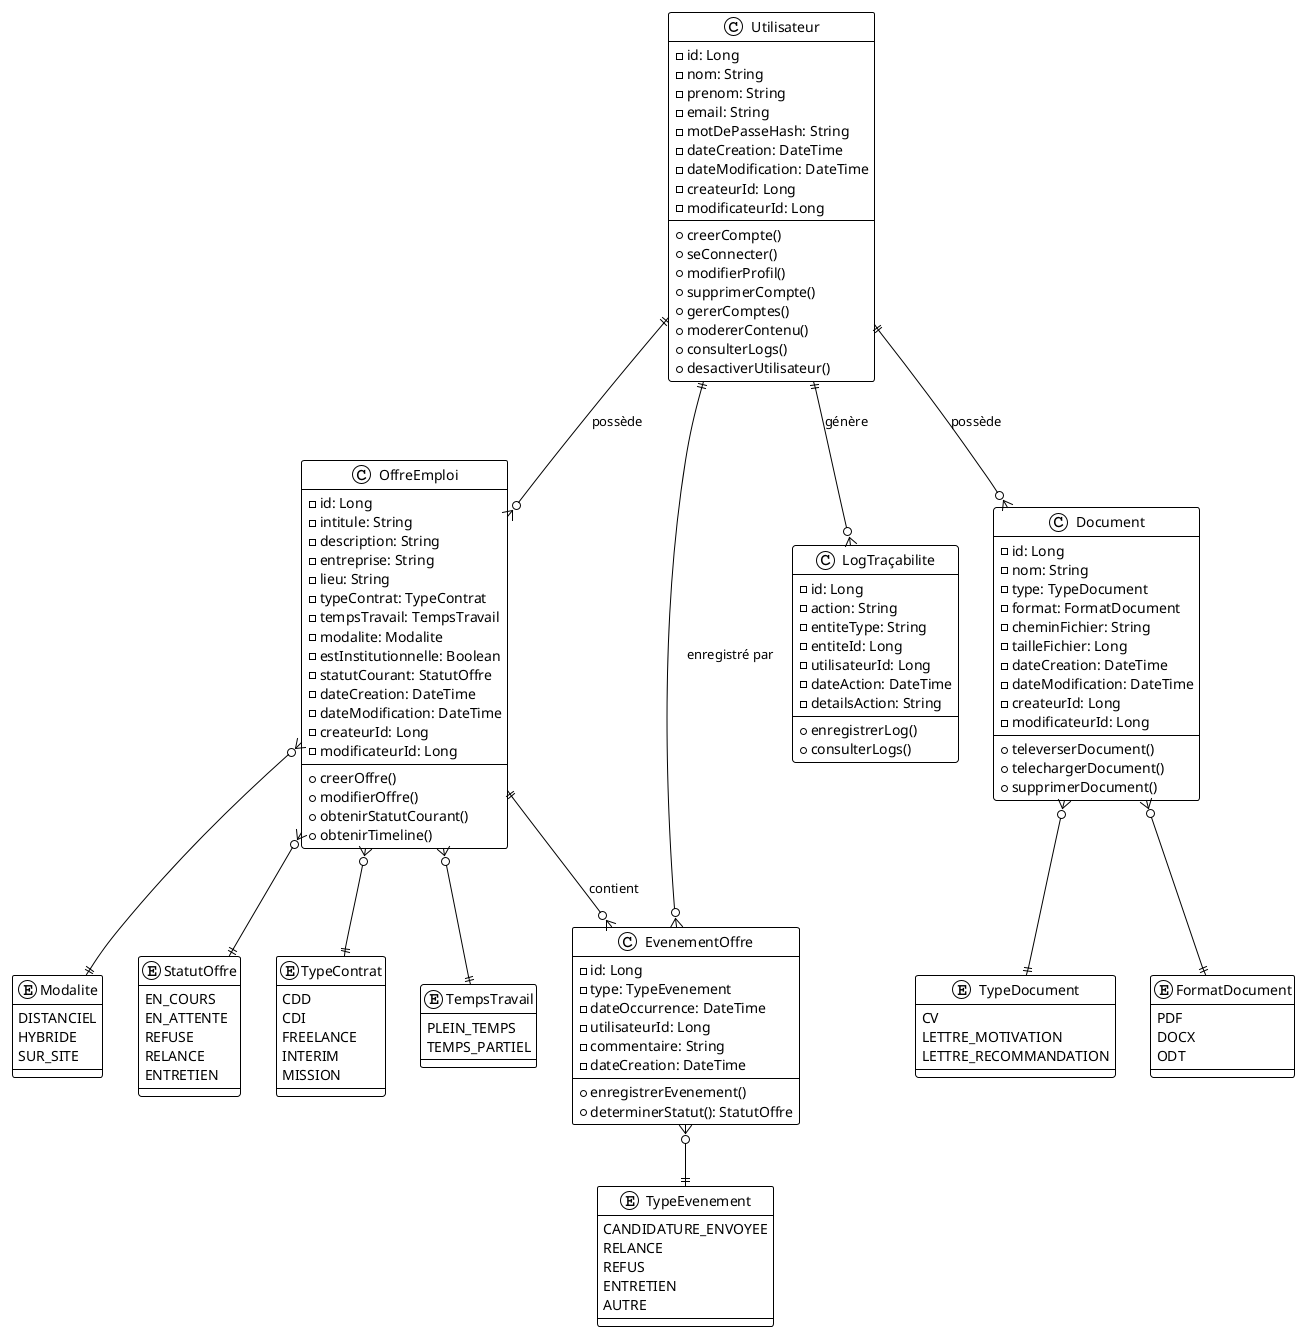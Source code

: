 @startuml
!theme plain

class Utilisateur {
    -id: Long
    -nom: String
    -prenom: String
    -email: String
    -motDePasseHash: String
    -dateCreation: DateTime
    -dateModification: DateTime
    -createurId: Long
    -modificateurId: Long
    +creerCompte()
    +seConnecter()
    +modifierProfil()
    +supprimerCompte()
    +gererComptes()
    +modererContenu()
    +consulterLogs()
    +desactiverUtilisateur()
}

class OffreEmploi {
    -id: Long
    -intitule: String
    -description: String
    -entreprise: String
    -lieu: String
    -typeContrat: TypeContrat
    -tempsTravail: TempsTravail
    -modalite: Modalite
    -estInstitutionnelle: Boolean
    -statutCourant: StatutOffre
    -dateCreation: DateTime
    -dateModification: DateTime
    -createurId: Long
    -modificateurId: Long
    +creerOffre()
    +modifierOffre()
    +obtenirStatutCourant()
    +obtenirTimeline()
}

class EvenementOffre {
    -id: Long
    -type: TypeEvenement
    -dateOccurrence: DateTime
    -utilisateurId: Long
    -commentaire: String
    -dateCreation: DateTime
    +enregistrerEvenement()
    +determinerStatut(): StatutOffre
}

class Document {
    -id: Long
    -nom: String
    -type: TypeDocument
    -format: FormatDocument
    -cheminFichier: String
    -tailleFichier: Long
    -dateCreation: DateTime
    -dateModification: DateTime
    -createurId: Long
    -modificateurId: Long
    +televerserDocument()
    +telechargerDocument()
    +supprimerDocument()
}

class LogTraçabilite {
    -id: Long
    -action: String
    -entiteType: String
    -entiteId: Long
    -utilisateurId: Long
    -dateAction: DateTime
    -detailsAction: String
    +enregistrerLog()
    +consulterLogs()
}

enum TypeContrat {
    CDD
    CDI
    FREELANCE
    INTERIM
    MISSION
}

enum TempsTravail {
    PLEIN_TEMPS
    TEMPS_PARTIEL
}

enum Modalite {
    DISTANCIEL
    HYBRIDE
    SUR_SITE
}

enum StatutOffre {
    EN_COURS
    EN_ATTENTE
    REFUSE
    RELANCE
    ENTRETIEN
}

enum TypeEvenement {
    CANDIDATURE_ENVOYEE
    RELANCE
    REFUS
    ENTRETIEN
    AUTRE
}

enum TypeDocument {
    CV
    LETTRE_MOTIVATION
    LETTRE_RECOMMANDATION
}

enum FormatDocument {
    PDF
    DOCX
    ODT
}

' Relations

Utilisateur ||--o{ OffreEmploi : possède
Utilisateur ||--o{ Document : possède
Utilisateur ||--o{ LogTraçabilite : génère

OffreEmploi ||--o{ EvenementOffre : contient
OffreEmploi }o--|| TypeContrat
OffreEmploi }o--|| TempsTravail
OffreEmploi }o--|| Modalite
OffreEmploi }o--|| StatutOffre

EvenementOffre }o--|| TypeEvenement
EvenementOffre }o--|| Utilisateur : enregistré par

Document }o--|| TypeDocument
Document }o--|| FormatDocument

@enduml
